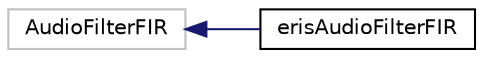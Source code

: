 digraph "Graphical Class Hierarchy"
{
 // LATEX_PDF_SIZE
  edge [fontname="Helvetica",fontsize="10",labelfontname="Helvetica",labelfontsize="10"];
  node [fontname="Helvetica",fontsize="10",shape=record];
  rankdir="LR";
  Node259 [label="AudioFilterFIR",height=0.2,width=0.4,color="grey75", fillcolor="white", style="filled",tooltip=" "];
  Node259 -> Node0 [dir="back",color="midnightblue",fontsize="10",style="solid",fontname="Helvetica"];
  Node0 [label="erisAudioFilterFIR",height=0.2,width=0.4,color="black", fillcolor="white", style="filled",URL="$classeris_audio_filter_f_i_r.html",tooltip=" "];
}
